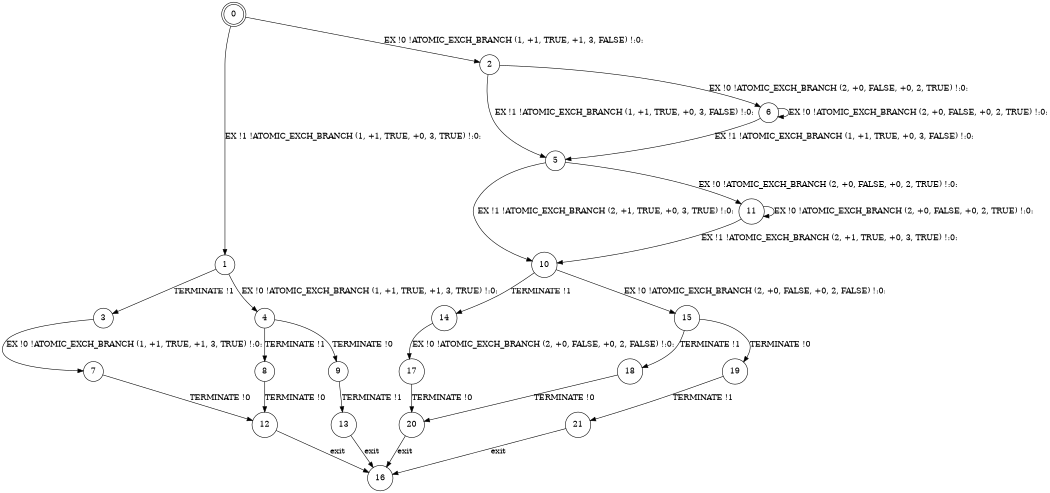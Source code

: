 digraph BCG {
size = "7, 10.5";
center = TRUE;
node [shape = circle];
0 [peripheries = 2];
0 -> 1 [label = "EX !1 !ATOMIC_EXCH_BRANCH (1, +1, TRUE, +0, 3, TRUE) !:0:"];
0 -> 2 [label = "EX !0 !ATOMIC_EXCH_BRANCH (1, +1, TRUE, +1, 3, FALSE) !:0:"];
1 -> 3 [label = "TERMINATE !1"];
1 -> 4 [label = "EX !0 !ATOMIC_EXCH_BRANCH (1, +1, TRUE, +1, 3, TRUE) !:0:"];
2 -> 5 [label = "EX !1 !ATOMIC_EXCH_BRANCH (1, +1, TRUE, +0, 3, FALSE) !:0:"];
2 -> 6 [label = "EX !0 !ATOMIC_EXCH_BRANCH (2, +0, FALSE, +0, 2, TRUE) !:0:"];
3 -> 7 [label = "EX !0 !ATOMIC_EXCH_BRANCH (1, +1, TRUE, +1, 3, TRUE) !:0:"];
4 -> 8 [label = "TERMINATE !1"];
4 -> 9 [label = "TERMINATE !0"];
5 -> 10 [label = "EX !1 !ATOMIC_EXCH_BRANCH (2, +1, TRUE, +0, 3, TRUE) !:0:"];
5 -> 11 [label = "EX !0 !ATOMIC_EXCH_BRANCH (2, +0, FALSE, +0, 2, TRUE) !:0:"];
6 -> 5 [label = "EX !1 !ATOMIC_EXCH_BRANCH (1, +1, TRUE, +0, 3, FALSE) !:0:"];
6 -> 6 [label = "EX !0 !ATOMIC_EXCH_BRANCH (2, +0, FALSE, +0, 2, TRUE) !:0:"];
7 -> 12 [label = "TERMINATE !0"];
8 -> 12 [label = "TERMINATE !0"];
9 -> 13 [label = "TERMINATE !1"];
10 -> 14 [label = "TERMINATE !1"];
10 -> 15 [label = "EX !0 !ATOMIC_EXCH_BRANCH (2, +0, FALSE, +0, 2, FALSE) !:0:"];
11 -> 10 [label = "EX !1 !ATOMIC_EXCH_BRANCH (2, +1, TRUE, +0, 3, TRUE) !:0:"];
11 -> 11 [label = "EX !0 !ATOMIC_EXCH_BRANCH (2, +0, FALSE, +0, 2, TRUE) !:0:"];
12 -> 16 [label = "exit"];
13 -> 16 [label = "exit"];
14 -> 17 [label = "EX !0 !ATOMIC_EXCH_BRANCH (2, +0, FALSE, +0, 2, FALSE) !:0:"];
15 -> 18 [label = "TERMINATE !1"];
15 -> 19 [label = "TERMINATE !0"];
17 -> 20 [label = "TERMINATE !0"];
18 -> 20 [label = "TERMINATE !0"];
19 -> 21 [label = "TERMINATE !1"];
20 -> 16 [label = "exit"];
21 -> 16 [label = "exit"];
}
